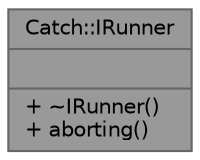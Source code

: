 digraph "Catch::IRunner"
{
 // LATEX_PDF_SIZE
  bgcolor="transparent";
  edge [fontname=Helvetica,fontsize=10,labelfontname=Helvetica,labelfontsize=10];
  node [fontname=Helvetica,fontsize=10,shape=box,height=0.2,width=0.4];
  Node1 [shape=record,label="{Catch::IRunner\n||+ ~IRunner()\l+ aborting()\l}",height=0.2,width=0.4,color="gray40", fillcolor="grey60", style="filled", fontcolor="black",tooltip=" "];
}

